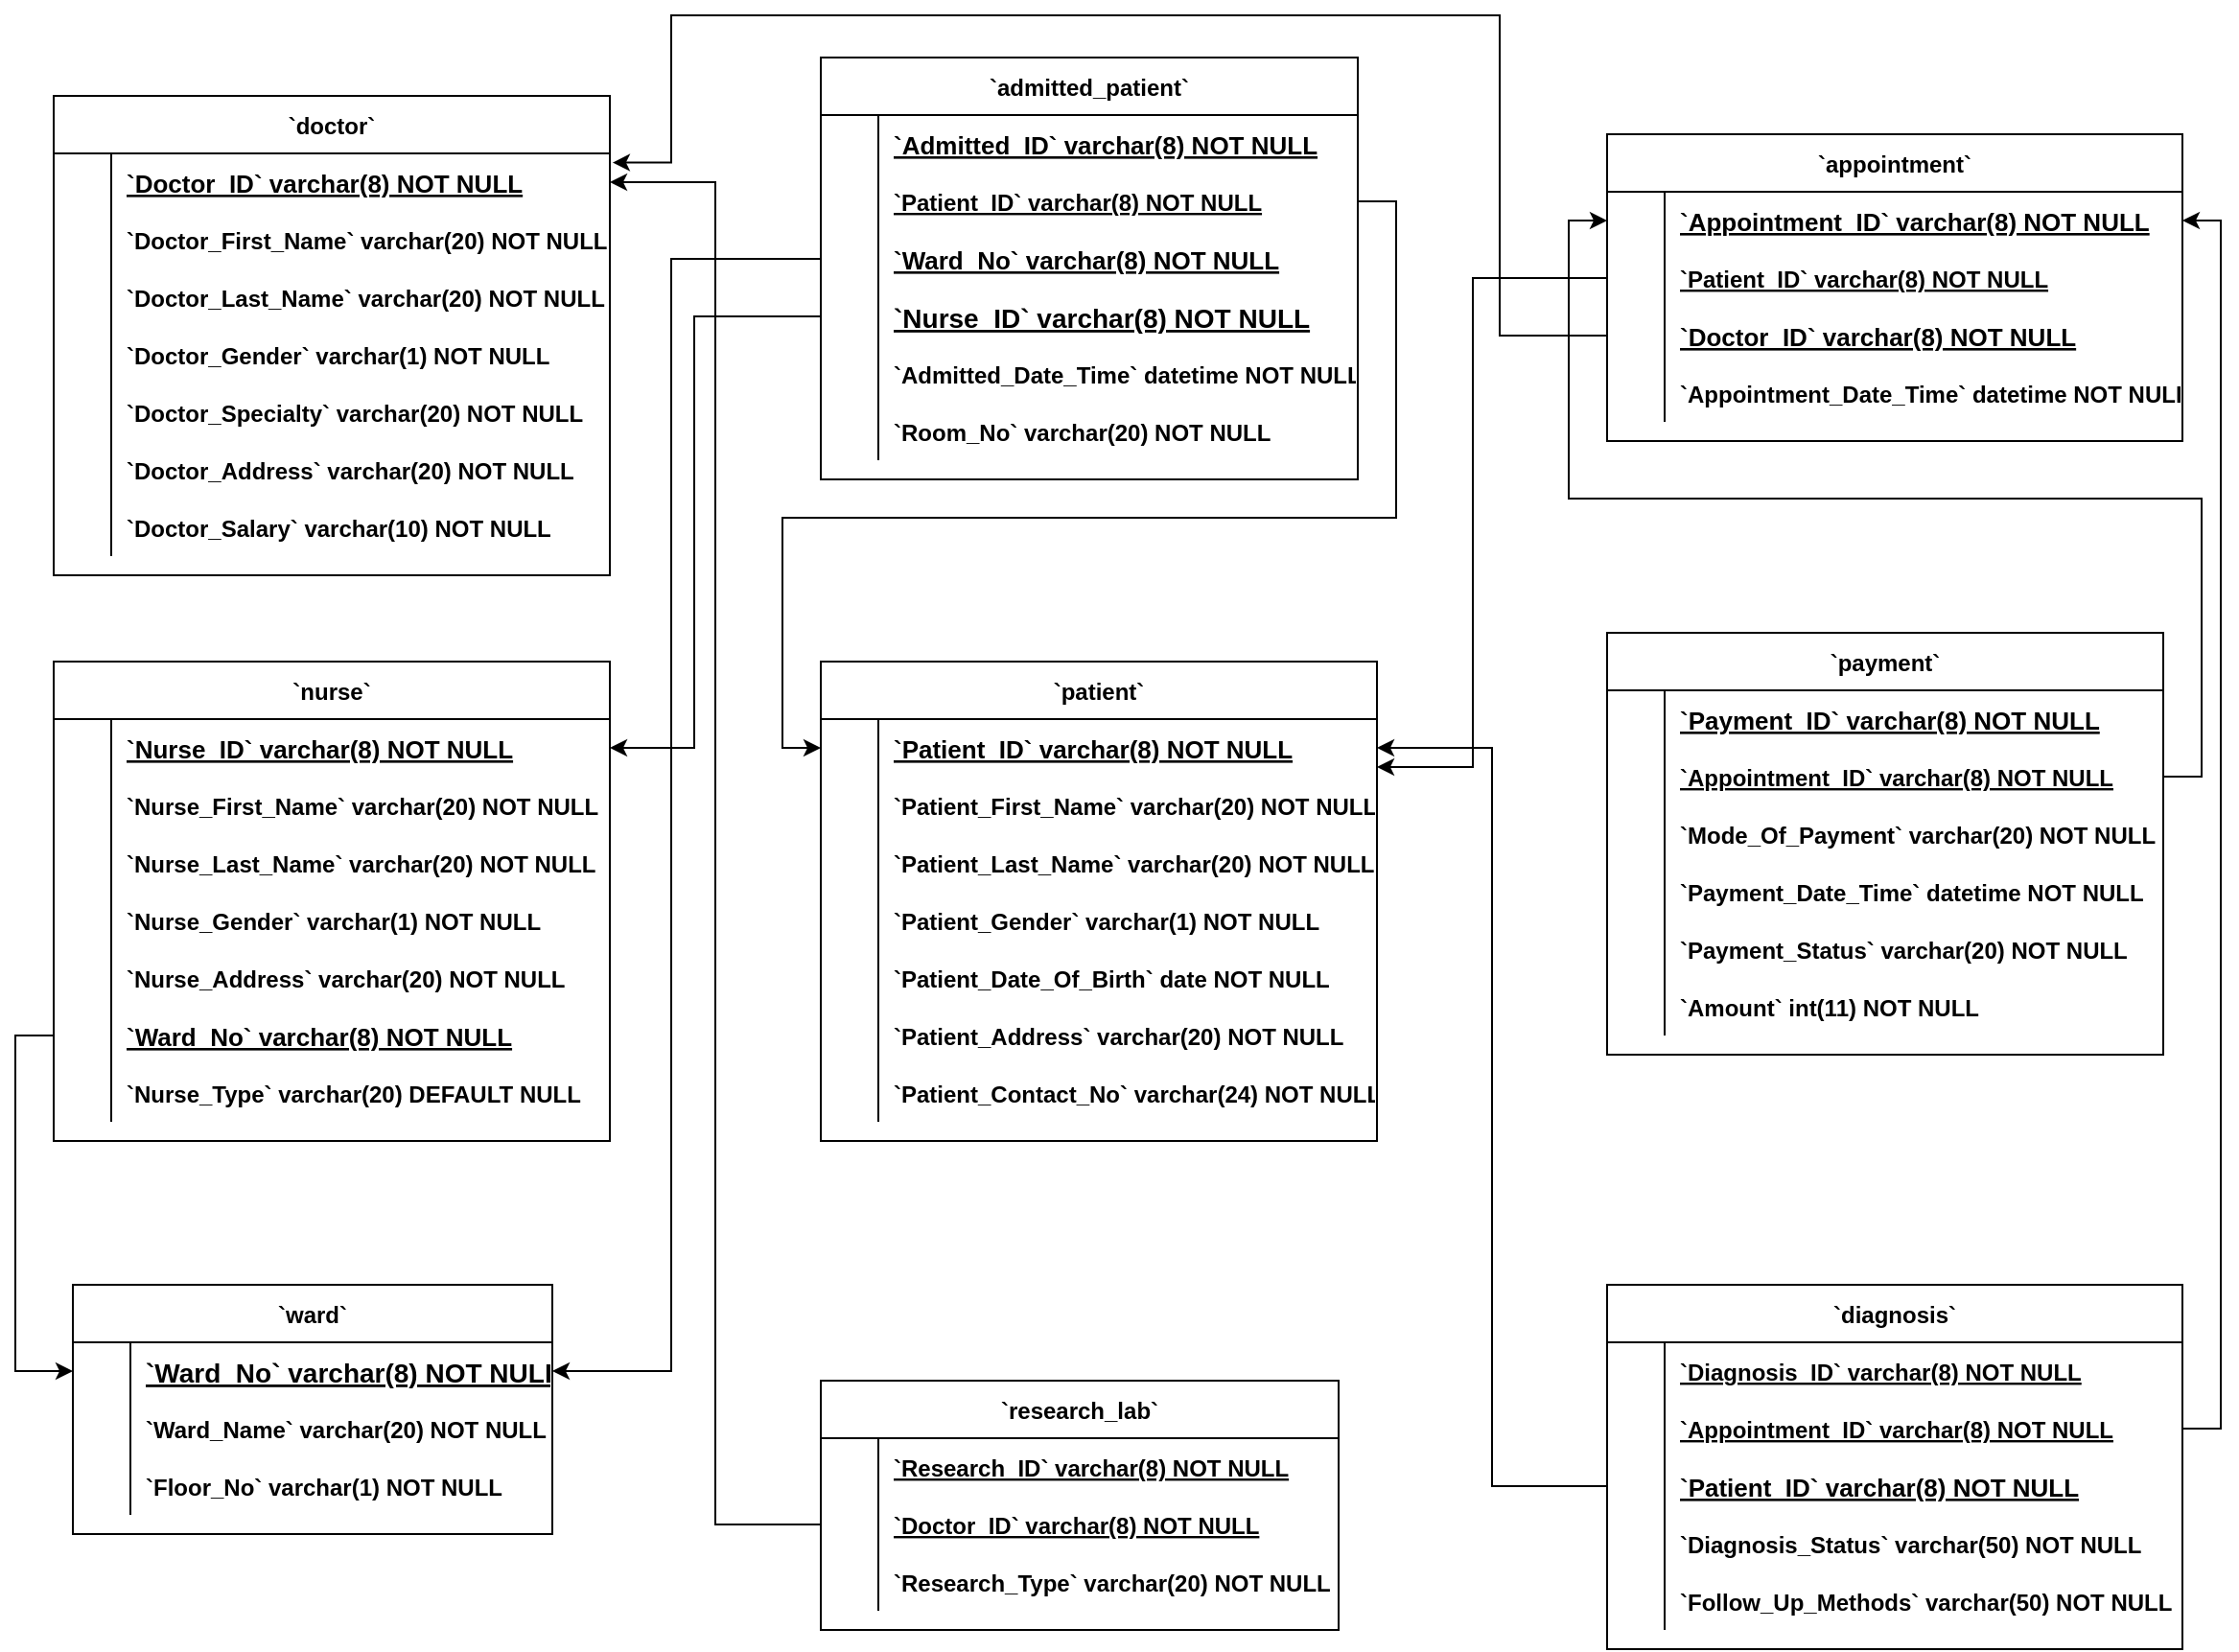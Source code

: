 <mxfile version="14.1.2" type="github">
  <diagram id="w6yrnTNW4kXafo1YS4rZ" name="Page-1">
    <mxGraphModel dx="3085" dy="847" grid="1" gridSize="12" guides="1" tooltips="0" connect="0" arrows="0" fold="1" page="1" pageScale="1" pageWidth="827" pageHeight="1169" math="0" shadow="0">
      <root>
        <mxCell id="0" />
        <mxCell id="1" parent="0" />
        <mxCell id="eoFvYkLOZdFBPjv-xkIN-1" value="`admitted_patient`" style="shape=table;startSize=30;container=1;collapsible=1;childLayout=tableLayout;fixedRows=1;rowLines=0;fontStyle=1;align=center;resizeLast=1;" parent="1" vertex="1">
          <mxGeometry x="-690" y="70" width="280" height="220" as="geometry" />
        </mxCell>
        <mxCell id="eoFvYkLOZdFBPjv-xkIN-2" value="" style="shape=partialRectangle;collapsible=0;dropTarget=0;pointerEvents=0;fillColor=none;points=[[0,0.5],[1,0.5]];portConstraint=eastwest;top=0;left=0;right=0;bottom=0;" parent="eoFvYkLOZdFBPjv-xkIN-1" vertex="1">
          <mxGeometry y="30" width="280" height="30" as="geometry" />
        </mxCell>
        <mxCell id="eoFvYkLOZdFBPjv-xkIN-3" value="" style="shape=partialRectangle;overflow=hidden;connectable=0;fillColor=none;top=0;left=0;bottom=0;right=0;" parent="eoFvYkLOZdFBPjv-xkIN-2" vertex="1">
          <mxGeometry width="30" height="30" as="geometry" />
        </mxCell>
        <mxCell id="eoFvYkLOZdFBPjv-xkIN-4" value="`Admitted_ID` varchar(8) NOT NULL" style="shape=partialRectangle;overflow=hidden;connectable=0;fillColor=none;top=0;left=0;bottom=0;right=0;align=left;spacingLeft=6;fontStyle=5;fontSize=13;" parent="eoFvYkLOZdFBPjv-xkIN-2" vertex="1">
          <mxGeometry x="30" width="250" height="30" as="geometry" />
        </mxCell>
        <mxCell id="eoFvYkLOZdFBPjv-xkIN-5" value="" style="shape=partialRectangle;collapsible=0;dropTarget=0;pointerEvents=0;fillColor=none;points=[[0,0.5],[1,0.5]];portConstraint=eastwest;top=0;left=0;right=0;bottom=0;fontStyle=1" parent="eoFvYkLOZdFBPjv-xkIN-1" vertex="1">
          <mxGeometry y="60" width="280" height="30" as="geometry" />
        </mxCell>
        <mxCell id="eoFvYkLOZdFBPjv-xkIN-6" value="" style="shape=partialRectangle;overflow=hidden;connectable=0;fillColor=none;top=0;left=0;bottom=0;right=0;fontStyle=1" parent="eoFvYkLOZdFBPjv-xkIN-5" vertex="1">
          <mxGeometry width="30" height="30" as="geometry" />
        </mxCell>
        <mxCell id="eoFvYkLOZdFBPjv-xkIN-7" value="`Patient_ID` varchar(8) NOT NULL" style="shape=partialRectangle;overflow=hidden;connectable=0;fillColor=none;top=0;left=0;bottom=0;right=0;align=left;spacingLeft=6;fontStyle=5" parent="eoFvYkLOZdFBPjv-xkIN-5" vertex="1">
          <mxGeometry x="30" width="250" height="30" as="geometry" />
        </mxCell>
        <mxCell id="eoFvYkLOZdFBPjv-xkIN-8" value="" style="shape=partialRectangle;collapsible=0;dropTarget=0;pointerEvents=0;fillColor=none;points=[[0,0.5],[1,0.5]];portConstraint=eastwest;top=0;left=0;right=0;bottom=0;fontStyle=1" parent="eoFvYkLOZdFBPjv-xkIN-1" vertex="1">
          <mxGeometry y="90" width="280" height="30" as="geometry" />
        </mxCell>
        <mxCell id="eoFvYkLOZdFBPjv-xkIN-9" value="" style="shape=partialRectangle;overflow=hidden;connectable=0;fillColor=none;top=0;left=0;bottom=0;right=0;fontStyle=1" parent="eoFvYkLOZdFBPjv-xkIN-8" vertex="1">
          <mxGeometry width="30" height="30" as="geometry" />
        </mxCell>
        <mxCell id="eoFvYkLOZdFBPjv-xkIN-10" value="`Ward_No` varchar(8) NOT NULL" style="shape=partialRectangle;overflow=hidden;connectable=0;fillColor=none;top=0;left=0;bottom=0;right=0;align=left;spacingLeft=6;fontStyle=5;fontSize=13;" parent="eoFvYkLOZdFBPjv-xkIN-8" vertex="1">
          <mxGeometry x="30" width="250" height="30" as="geometry" />
        </mxCell>
        <mxCell id="eoFvYkLOZdFBPjv-xkIN-11" value="" style="shape=partialRectangle;collapsible=0;dropTarget=0;pointerEvents=0;fillColor=none;points=[[0,0.5],[1,0.5]];portConstraint=eastwest;top=0;left=0;right=0;bottom=0;fontStyle=1" parent="eoFvYkLOZdFBPjv-xkIN-1" vertex="1">
          <mxGeometry y="120" width="280" height="30" as="geometry" />
        </mxCell>
        <mxCell id="eoFvYkLOZdFBPjv-xkIN-12" value="" style="shape=partialRectangle;overflow=hidden;connectable=0;fillColor=none;top=0;left=0;bottom=0;right=0;fontStyle=1" parent="eoFvYkLOZdFBPjv-xkIN-11" vertex="1">
          <mxGeometry width="30" height="30" as="geometry" />
        </mxCell>
        <mxCell id="eoFvYkLOZdFBPjv-xkIN-13" value="`Nurse_ID` varchar(8) NOT NULL" style="shape=partialRectangle;overflow=hidden;connectable=0;fillColor=none;top=0;left=0;bottom=0;right=0;align=left;spacingLeft=6;fontStyle=5;fontSize=14;" parent="eoFvYkLOZdFBPjv-xkIN-11" vertex="1">
          <mxGeometry x="30" width="250" height="30" as="geometry" />
        </mxCell>
        <mxCell id="eoFvYkLOZdFBPjv-xkIN-14" value="" style="shape=partialRectangle;collapsible=0;dropTarget=0;pointerEvents=0;fillColor=none;points=[[0,0.5],[1,0.5]];portConstraint=eastwest;top=0;left=0;right=0;bottom=0;fontStyle=1" parent="eoFvYkLOZdFBPjv-xkIN-1" vertex="1">
          <mxGeometry y="150" width="280" height="30" as="geometry" />
        </mxCell>
        <mxCell id="eoFvYkLOZdFBPjv-xkIN-15" value="" style="shape=partialRectangle;overflow=hidden;connectable=0;fillColor=none;top=0;left=0;bottom=0;right=0;fontStyle=1" parent="eoFvYkLOZdFBPjv-xkIN-14" vertex="1">
          <mxGeometry width="30" height="30" as="geometry" />
        </mxCell>
        <mxCell id="eoFvYkLOZdFBPjv-xkIN-16" value="`Admitted_Date_Time` datetime NOT NULL" style="shape=partialRectangle;overflow=hidden;connectable=0;fillColor=none;top=0;left=0;bottom=0;right=0;align=left;spacingLeft=6;fontStyle=1" parent="eoFvYkLOZdFBPjv-xkIN-14" vertex="1">
          <mxGeometry x="30" width="250" height="30" as="geometry" />
        </mxCell>
        <mxCell id="eoFvYkLOZdFBPjv-xkIN-17" value="" style="shape=partialRectangle;collapsible=0;dropTarget=0;pointerEvents=0;fillColor=none;points=[[0,0.5],[1,0.5]];portConstraint=eastwest;top=0;left=0;right=0;bottom=0;fontStyle=1" parent="eoFvYkLOZdFBPjv-xkIN-1" vertex="1">
          <mxGeometry y="180" width="280" height="30" as="geometry" />
        </mxCell>
        <mxCell id="eoFvYkLOZdFBPjv-xkIN-18" value="" style="shape=partialRectangle;overflow=hidden;connectable=0;fillColor=none;top=0;left=0;bottom=0;right=0;fontStyle=1" parent="eoFvYkLOZdFBPjv-xkIN-17" vertex="1">
          <mxGeometry width="30" height="30" as="geometry" />
        </mxCell>
        <mxCell id="eoFvYkLOZdFBPjv-xkIN-19" value="`Room_No` varchar(20) NOT NULL" style="shape=partialRectangle;overflow=hidden;connectable=0;fillColor=none;top=0;left=0;bottom=0;right=0;align=left;spacingLeft=6;fontStyle=1" parent="eoFvYkLOZdFBPjv-xkIN-17" vertex="1">
          <mxGeometry x="30" width="250" height="30" as="geometry" />
        </mxCell>
        <mxCell id="eoFvYkLOZdFBPjv-xkIN-20" value="`appointment`" style="shape=table;startSize=30;container=1;collapsible=1;childLayout=tableLayout;fixedRows=1;rowLines=0;fontStyle=1;align=center;resizeLast=1;" parent="1" vertex="1">
          <mxGeometry x="-280" y="110" width="300" height="160" as="geometry" />
        </mxCell>
        <mxCell id="eoFvYkLOZdFBPjv-xkIN-21" value="" style="shape=partialRectangle;collapsible=0;dropTarget=0;pointerEvents=0;fillColor=none;points=[[0,0.5],[1,0.5]];portConstraint=eastwest;top=0;left=0;right=0;bottom=0;" parent="eoFvYkLOZdFBPjv-xkIN-20" vertex="1">
          <mxGeometry y="30" width="300" height="30" as="geometry" />
        </mxCell>
        <mxCell id="eoFvYkLOZdFBPjv-xkIN-22" value="" style="shape=partialRectangle;overflow=hidden;connectable=0;fillColor=none;top=0;left=0;bottom=0;right=0;" parent="eoFvYkLOZdFBPjv-xkIN-21" vertex="1">
          <mxGeometry width="30" height="30" as="geometry" />
        </mxCell>
        <mxCell id="eoFvYkLOZdFBPjv-xkIN-23" value="`Appointment_ID` varchar(8) NOT NULL" style="shape=partialRectangle;overflow=hidden;connectable=0;fillColor=none;top=0;left=0;bottom=0;right=0;align=left;spacingLeft=6;fontStyle=5;strokeWidth=20;perimeterSpacing=0;fontSize=13;" parent="eoFvYkLOZdFBPjv-xkIN-21" vertex="1">
          <mxGeometry x="30" width="270" height="30" as="geometry" />
        </mxCell>
        <mxCell id="eoFvYkLOZdFBPjv-xkIN-24" value="" style="shape=partialRectangle;collapsible=0;dropTarget=0;pointerEvents=0;fillColor=none;points=[[0,0.5],[1,0.5]];portConstraint=eastwest;top=0;left=0;right=0;bottom=0;fontStyle=1" parent="eoFvYkLOZdFBPjv-xkIN-20" vertex="1">
          <mxGeometry y="60" width="300" height="30" as="geometry" />
        </mxCell>
        <mxCell id="eoFvYkLOZdFBPjv-xkIN-25" value="" style="shape=partialRectangle;overflow=hidden;connectable=0;fillColor=none;top=0;left=0;bottom=0;right=0;fontStyle=1" parent="eoFvYkLOZdFBPjv-xkIN-24" vertex="1">
          <mxGeometry width="30" height="30" as="geometry" />
        </mxCell>
        <mxCell id="eoFvYkLOZdFBPjv-xkIN-26" value="`Patient_ID` varchar(8) NOT NULL" style="shape=partialRectangle;overflow=hidden;connectable=0;fillColor=none;top=0;left=0;bottom=0;right=0;align=left;spacingLeft=6;fontStyle=5" parent="eoFvYkLOZdFBPjv-xkIN-24" vertex="1">
          <mxGeometry x="30" width="270" height="30" as="geometry" />
        </mxCell>
        <mxCell id="eoFvYkLOZdFBPjv-xkIN-27" value="" style="shape=partialRectangle;collapsible=0;dropTarget=0;pointerEvents=0;fillColor=none;points=[[0,0.5],[1,0.5]];portConstraint=eastwest;top=0;left=0;right=0;bottom=0;fontStyle=1" parent="eoFvYkLOZdFBPjv-xkIN-20" vertex="1">
          <mxGeometry y="90" width="300" height="30" as="geometry" />
        </mxCell>
        <mxCell id="eoFvYkLOZdFBPjv-xkIN-28" value="" style="shape=partialRectangle;overflow=hidden;connectable=0;fillColor=none;top=0;left=0;bottom=0;right=0;fontStyle=1" parent="eoFvYkLOZdFBPjv-xkIN-27" vertex="1">
          <mxGeometry width="30" height="30" as="geometry" />
        </mxCell>
        <mxCell id="eoFvYkLOZdFBPjv-xkIN-29" value="`Doctor_ID` varchar(8) NOT NULL" style="shape=partialRectangle;overflow=hidden;connectable=0;fillColor=none;top=0;left=0;bottom=0;right=0;align=left;spacingLeft=6;fontStyle=5;fontSize=13;" parent="eoFvYkLOZdFBPjv-xkIN-27" vertex="1">
          <mxGeometry x="30" width="270" height="30" as="geometry" />
        </mxCell>
        <mxCell id="eoFvYkLOZdFBPjv-xkIN-30" value="" style="shape=partialRectangle;collapsible=0;dropTarget=0;pointerEvents=0;fillColor=none;points=[[0,0.5],[1,0.5]];portConstraint=eastwest;top=0;left=0;right=0;bottom=0;fontStyle=1" parent="eoFvYkLOZdFBPjv-xkIN-20" vertex="1">
          <mxGeometry y="120" width="300" height="30" as="geometry" />
        </mxCell>
        <mxCell id="eoFvYkLOZdFBPjv-xkIN-31" value="" style="shape=partialRectangle;overflow=hidden;connectable=0;fillColor=none;top=0;left=0;bottom=0;right=0;fontStyle=1" parent="eoFvYkLOZdFBPjv-xkIN-30" vertex="1">
          <mxGeometry width="30" height="30" as="geometry" />
        </mxCell>
        <mxCell id="eoFvYkLOZdFBPjv-xkIN-32" value="`Appointment_Date_Time` datetime NOT NULL" style="shape=partialRectangle;overflow=hidden;connectable=0;fillColor=none;top=0;left=0;bottom=0;right=0;align=left;spacingLeft=6;fontStyle=1" parent="eoFvYkLOZdFBPjv-xkIN-30" vertex="1">
          <mxGeometry x="30" width="270" height="30" as="geometry" />
        </mxCell>
        <mxCell id="eoFvYkLOZdFBPjv-xkIN-33" value="`diagnosis`" style="shape=table;startSize=30;container=1;collapsible=1;childLayout=tableLayout;fixedRows=1;rowLines=0;fontStyle=1;align=center;resizeLast=1;" parent="1" vertex="1">
          <mxGeometry x="-280" y="710" width="300" height="190" as="geometry" />
        </mxCell>
        <mxCell id="eoFvYkLOZdFBPjv-xkIN-34" value="" style="shape=partialRectangle;collapsible=0;dropTarget=0;pointerEvents=0;fillColor=none;points=[[0,0.5],[1,0.5]];portConstraint=eastwest;top=0;left=0;right=0;bottom=0;fontStyle=1" parent="eoFvYkLOZdFBPjv-xkIN-33" vertex="1">
          <mxGeometry y="30" width="300" height="30" as="geometry" />
        </mxCell>
        <mxCell id="eoFvYkLOZdFBPjv-xkIN-35" value="" style="shape=partialRectangle;overflow=hidden;connectable=0;fillColor=none;top=0;left=0;bottom=0;right=0;fontStyle=1" parent="eoFvYkLOZdFBPjv-xkIN-34" vertex="1">
          <mxGeometry width="30" height="30" as="geometry" />
        </mxCell>
        <mxCell id="eoFvYkLOZdFBPjv-xkIN-36" value="`Diagnosis_ID` varchar(8) NOT NULL" style="shape=partialRectangle;overflow=hidden;connectable=0;fillColor=none;top=0;left=0;bottom=0;right=0;align=left;spacingLeft=6;fontStyle=5" parent="eoFvYkLOZdFBPjv-xkIN-34" vertex="1">
          <mxGeometry x="30" width="270" height="30" as="geometry" />
        </mxCell>
        <mxCell id="eoFvYkLOZdFBPjv-xkIN-37" value="" style="shape=partialRectangle;collapsible=0;dropTarget=0;pointerEvents=0;fillColor=none;points=[[0,0.5],[1,0.5]];portConstraint=eastwest;top=0;left=0;right=0;bottom=0;fontStyle=1" parent="eoFvYkLOZdFBPjv-xkIN-33" vertex="1">
          <mxGeometry y="60" width="300" height="30" as="geometry" />
        </mxCell>
        <mxCell id="eoFvYkLOZdFBPjv-xkIN-38" value="" style="shape=partialRectangle;overflow=hidden;connectable=0;fillColor=none;top=0;left=0;bottom=0;right=0;fontStyle=1" parent="eoFvYkLOZdFBPjv-xkIN-37" vertex="1">
          <mxGeometry width="30" height="30" as="geometry" />
        </mxCell>
        <mxCell id="eoFvYkLOZdFBPjv-xkIN-39" value="`Appointment_ID` varchar(8) NOT NULL" style="shape=partialRectangle;overflow=hidden;connectable=0;fillColor=none;top=0;left=0;bottom=0;right=0;align=left;spacingLeft=6;fontStyle=5" parent="eoFvYkLOZdFBPjv-xkIN-37" vertex="1">
          <mxGeometry x="30" width="270" height="30" as="geometry" />
        </mxCell>
        <mxCell id="aAtKsiIWv08F6Bftj9zt-1" value="" style="shape=partialRectangle;collapsible=0;dropTarget=0;pointerEvents=0;fillColor=none;points=[[0,0.5],[1,0.5]];portConstraint=eastwest;top=0;left=0;right=0;bottom=0;fontStyle=1" vertex="1" parent="eoFvYkLOZdFBPjv-xkIN-33">
          <mxGeometry y="90" width="300" height="30" as="geometry" />
        </mxCell>
        <mxCell id="aAtKsiIWv08F6Bftj9zt-2" value="" style="shape=partialRectangle;overflow=hidden;connectable=0;fillColor=none;top=0;left=0;bottom=0;right=0;fontStyle=1" vertex="1" parent="aAtKsiIWv08F6Bftj9zt-1">
          <mxGeometry width="30" height="30" as="geometry" />
        </mxCell>
        <mxCell id="aAtKsiIWv08F6Bftj9zt-3" value="`Patient_ID` varchar(8) NOT NULL" style="shape=partialRectangle;overflow=hidden;connectable=0;fillColor=none;top=0;left=0;bottom=0;right=0;align=left;spacingLeft=6;fontStyle=5;fontSize=13;strokeWidth=5;" vertex="1" parent="aAtKsiIWv08F6Bftj9zt-1">
          <mxGeometry x="30" width="270" height="30" as="geometry" />
        </mxCell>
        <mxCell id="eoFvYkLOZdFBPjv-xkIN-43" value="" style="shape=partialRectangle;collapsible=0;dropTarget=0;pointerEvents=0;fillColor=none;points=[[0,0.5],[1,0.5]];portConstraint=eastwest;top=0;left=0;right=0;bottom=0;fontStyle=1" parent="eoFvYkLOZdFBPjv-xkIN-33" vertex="1">
          <mxGeometry y="120" width="300" height="30" as="geometry" />
        </mxCell>
        <mxCell id="eoFvYkLOZdFBPjv-xkIN-44" value="" style="shape=partialRectangle;overflow=hidden;connectable=0;fillColor=none;top=0;left=0;bottom=0;right=0;fontStyle=1" parent="eoFvYkLOZdFBPjv-xkIN-43" vertex="1">
          <mxGeometry width="30" height="30" as="geometry" />
        </mxCell>
        <mxCell id="eoFvYkLOZdFBPjv-xkIN-45" value="`Diagnosis_Status` varchar(50) NOT NULL" style="shape=partialRectangle;overflow=hidden;connectable=0;fillColor=none;top=0;left=0;bottom=0;right=0;align=left;spacingLeft=6;fontStyle=1" parent="eoFvYkLOZdFBPjv-xkIN-43" vertex="1">
          <mxGeometry x="30" width="270" height="30" as="geometry" />
        </mxCell>
        <mxCell id="eoFvYkLOZdFBPjv-xkIN-46" value="" style="shape=partialRectangle;collapsible=0;dropTarget=0;pointerEvents=0;fillColor=none;points=[[0,0.5],[1,0.5]];portConstraint=eastwest;top=0;left=0;right=0;bottom=0;fontStyle=1" parent="eoFvYkLOZdFBPjv-xkIN-33" vertex="1">
          <mxGeometry y="150" width="300" height="30" as="geometry" />
        </mxCell>
        <mxCell id="eoFvYkLOZdFBPjv-xkIN-47" value="" style="shape=partialRectangle;overflow=hidden;connectable=0;fillColor=none;top=0;left=0;bottom=0;right=0;fontStyle=1" parent="eoFvYkLOZdFBPjv-xkIN-46" vertex="1">
          <mxGeometry width="30" height="30" as="geometry" />
        </mxCell>
        <mxCell id="eoFvYkLOZdFBPjv-xkIN-48" value="`Follow_Up_Methods` varchar(50) NOT NULL" style="shape=partialRectangle;overflow=hidden;connectable=0;fillColor=none;top=0;left=0;bottom=0;right=0;align=left;spacingLeft=6;fontStyle=1" parent="eoFvYkLOZdFBPjv-xkIN-46" vertex="1">
          <mxGeometry x="30" width="270" height="30" as="geometry" />
        </mxCell>
        <mxCell id="eoFvYkLOZdFBPjv-xkIN-49" value="`doctor`" style="shape=table;startSize=30;container=1;collapsible=1;childLayout=tableLayout;fixedRows=1;rowLines=0;fontStyle=1;align=center;resizeLast=1;" parent="1" vertex="1">
          <mxGeometry x="-1090" y="90" width="290" height="250" as="geometry" />
        </mxCell>
        <mxCell id="eoFvYkLOZdFBPjv-xkIN-50" value="" style="shape=partialRectangle;collapsible=0;dropTarget=0;pointerEvents=0;fillColor=none;points=[[0,0.5],[1,0.5]];portConstraint=eastwest;top=0;left=0;right=0;bottom=0;" parent="eoFvYkLOZdFBPjv-xkIN-49" vertex="1">
          <mxGeometry y="30" width="290" height="30" as="geometry" />
        </mxCell>
        <mxCell id="eoFvYkLOZdFBPjv-xkIN-51" value="" style="shape=partialRectangle;overflow=hidden;connectable=0;fillColor=none;top=0;left=0;bottom=0;right=0;" parent="eoFvYkLOZdFBPjv-xkIN-50" vertex="1">
          <mxGeometry width="30" height="30" as="geometry" />
        </mxCell>
        <mxCell id="eoFvYkLOZdFBPjv-xkIN-52" value="`Doctor_ID` varchar(8) NOT NULL" style="shape=partialRectangle;overflow=hidden;connectable=0;fillColor=none;top=0;left=0;bottom=0;right=0;align=left;spacingLeft=6;fontStyle=5;fontSize=13;" parent="eoFvYkLOZdFBPjv-xkIN-50" vertex="1">
          <mxGeometry x="30" width="260" height="30" as="geometry" />
        </mxCell>
        <mxCell id="eoFvYkLOZdFBPjv-xkIN-53" value="" style="shape=partialRectangle;collapsible=0;dropTarget=0;pointerEvents=0;fillColor=none;points=[[0,0.5],[1,0.5]];portConstraint=eastwest;top=0;left=0;right=0;bottom=0;fontStyle=1" parent="eoFvYkLOZdFBPjv-xkIN-49" vertex="1">
          <mxGeometry y="60" width="290" height="30" as="geometry" />
        </mxCell>
        <mxCell id="eoFvYkLOZdFBPjv-xkIN-54" value="" style="shape=partialRectangle;overflow=hidden;connectable=0;fillColor=none;top=0;left=0;bottom=0;right=0;fontStyle=1" parent="eoFvYkLOZdFBPjv-xkIN-53" vertex="1">
          <mxGeometry width="30" height="30" as="geometry" />
        </mxCell>
        <mxCell id="eoFvYkLOZdFBPjv-xkIN-55" value="`Doctor_First_Name` varchar(20) NOT NULL" style="shape=partialRectangle;overflow=hidden;connectable=0;fillColor=none;top=0;left=0;bottom=0;right=0;align=left;spacingLeft=6;fontStyle=1" parent="eoFvYkLOZdFBPjv-xkIN-53" vertex="1">
          <mxGeometry x="30" width="260" height="30" as="geometry" />
        </mxCell>
        <mxCell id="eoFvYkLOZdFBPjv-xkIN-56" value="" style="shape=partialRectangle;collapsible=0;dropTarget=0;pointerEvents=0;fillColor=none;points=[[0,0.5],[1,0.5]];portConstraint=eastwest;top=0;left=0;right=0;bottom=0;fontStyle=1" parent="eoFvYkLOZdFBPjv-xkIN-49" vertex="1">
          <mxGeometry y="90" width="290" height="30" as="geometry" />
        </mxCell>
        <mxCell id="eoFvYkLOZdFBPjv-xkIN-57" value="" style="shape=partialRectangle;overflow=hidden;connectable=0;fillColor=none;top=0;left=0;bottom=0;right=0;fontStyle=1" parent="eoFvYkLOZdFBPjv-xkIN-56" vertex="1">
          <mxGeometry width="30" height="30" as="geometry" />
        </mxCell>
        <mxCell id="eoFvYkLOZdFBPjv-xkIN-58" value="`Doctor_Last_Name` varchar(20) NOT NULL" style="shape=partialRectangle;overflow=hidden;connectable=0;fillColor=none;top=0;left=0;bottom=0;right=0;align=left;spacingLeft=6;fontStyle=1" parent="eoFvYkLOZdFBPjv-xkIN-56" vertex="1">
          <mxGeometry x="30" width="260" height="30" as="geometry" />
        </mxCell>
        <mxCell id="eoFvYkLOZdFBPjv-xkIN-59" value="" style="shape=partialRectangle;collapsible=0;dropTarget=0;pointerEvents=0;fillColor=none;points=[[0,0.5],[1,0.5]];portConstraint=eastwest;top=0;left=0;right=0;bottom=0;fontStyle=1" parent="eoFvYkLOZdFBPjv-xkIN-49" vertex="1">
          <mxGeometry y="120" width="290" height="30" as="geometry" />
        </mxCell>
        <mxCell id="eoFvYkLOZdFBPjv-xkIN-60" value="" style="shape=partialRectangle;overflow=hidden;connectable=0;fillColor=none;top=0;left=0;bottom=0;right=0;fontStyle=1" parent="eoFvYkLOZdFBPjv-xkIN-59" vertex="1">
          <mxGeometry width="30" height="30" as="geometry" />
        </mxCell>
        <mxCell id="eoFvYkLOZdFBPjv-xkIN-61" value="`Doctor_Gender` varchar(1) NOT NULL" style="shape=partialRectangle;overflow=hidden;connectable=0;fillColor=none;top=0;left=0;bottom=0;right=0;align=left;spacingLeft=6;fontStyle=1" parent="eoFvYkLOZdFBPjv-xkIN-59" vertex="1">
          <mxGeometry x="30" width="260" height="30" as="geometry" />
        </mxCell>
        <mxCell id="eoFvYkLOZdFBPjv-xkIN-62" value="" style="shape=partialRectangle;collapsible=0;dropTarget=0;pointerEvents=0;fillColor=none;points=[[0,0.5],[1,0.5]];portConstraint=eastwest;top=0;left=0;right=0;bottom=0;fontStyle=1" parent="eoFvYkLOZdFBPjv-xkIN-49" vertex="1">
          <mxGeometry y="150" width="290" height="30" as="geometry" />
        </mxCell>
        <mxCell id="eoFvYkLOZdFBPjv-xkIN-63" value="" style="shape=partialRectangle;overflow=hidden;connectable=0;fillColor=none;top=0;left=0;bottom=0;right=0;fontStyle=1" parent="eoFvYkLOZdFBPjv-xkIN-62" vertex="1">
          <mxGeometry width="30" height="30" as="geometry" />
        </mxCell>
        <mxCell id="eoFvYkLOZdFBPjv-xkIN-64" value="`Doctor_Specialty` varchar(20) NOT NULL" style="shape=partialRectangle;overflow=hidden;connectable=0;fillColor=none;top=0;left=0;bottom=0;right=0;align=left;spacingLeft=6;fontStyle=1" parent="eoFvYkLOZdFBPjv-xkIN-62" vertex="1">
          <mxGeometry x="30" width="260" height="30" as="geometry" />
        </mxCell>
        <mxCell id="eoFvYkLOZdFBPjv-xkIN-65" value="" style="shape=partialRectangle;collapsible=0;dropTarget=0;pointerEvents=0;fillColor=none;points=[[0,0.5],[1,0.5]];portConstraint=eastwest;top=0;left=0;right=0;bottom=0;fontStyle=1" parent="eoFvYkLOZdFBPjv-xkIN-49" vertex="1">
          <mxGeometry y="180" width="290" height="30" as="geometry" />
        </mxCell>
        <mxCell id="eoFvYkLOZdFBPjv-xkIN-66" value="" style="shape=partialRectangle;overflow=hidden;connectable=0;fillColor=none;top=0;left=0;bottom=0;right=0;fontStyle=1" parent="eoFvYkLOZdFBPjv-xkIN-65" vertex="1">
          <mxGeometry width="30" height="30" as="geometry" />
        </mxCell>
        <mxCell id="eoFvYkLOZdFBPjv-xkIN-67" value="`Doctor_Address` varchar(20) NOT NULL" style="shape=partialRectangle;overflow=hidden;connectable=0;fillColor=none;top=0;left=0;bottom=0;right=0;align=left;spacingLeft=6;fontStyle=1" parent="eoFvYkLOZdFBPjv-xkIN-65" vertex="1">
          <mxGeometry x="30" width="260" height="30" as="geometry" />
        </mxCell>
        <mxCell id="eoFvYkLOZdFBPjv-xkIN-68" value="" style="shape=partialRectangle;collapsible=0;dropTarget=0;pointerEvents=0;fillColor=none;points=[[0,0.5],[1,0.5]];portConstraint=eastwest;top=0;left=0;right=0;bottom=0;fontStyle=1" parent="eoFvYkLOZdFBPjv-xkIN-49" vertex="1">
          <mxGeometry y="210" width="290" height="30" as="geometry" />
        </mxCell>
        <mxCell id="eoFvYkLOZdFBPjv-xkIN-69" value="" style="shape=partialRectangle;overflow=hidden;connectable=0;fillColor=none;top=0;left=0;bottom=0;right=0;fontStyle=1" parent="eoFvYkLOZdFBPjv-xkIN-68" vertex="1">
          <mxGeometry width="30" height="30" as="geometry" />
        </mxCell>
        <mxCell id="eoFvYkLOZdFBPjv-xkIN-70" value="`Doctor_Salary` varchar(10) NOT NULL" style="shape=partialRectangle;overflow=hidden;connectable=0;fillColor=none;top=0;left=0;bottom=0;right=0;align=left;spacingLeft=6;fontStyle=1" parent="eoFvYkLOZdFBPjv-xkIN-68" vertex="1">
          <mxGeometry x="30" width="260" height="30" as="geometry" />
        </mxCell>
        <mxCell id="eoFvYkLOZdFBPjv-xkIN-71" value="`nurse`" style="shape=table;startSize=30;container=1;collapsible=1;childLayout=tableLayout;fixedRows=1;rowLines=0;fontStyle=1;align=center;resizeLast=1;" parent="1" vertex="1">
          <mxGeometry x="-1090" y="385" width="290" height="250" as="geometry" />
        </mxCell>
        <mxCell id="eoFvYkLOZdFBPjv-xkIN-72" value="" style="shape=partialRectangle;collapsible=0;dropTarget=0;pointerEvents=0;fillColor=none;points=[[0,0.5],[1,0.5]];portConstraint=eastwest;top=0;left=0;right=0;bottom=0;fontStyle=1" parent="eoFvYkLOZdFBPjv-xkIN-71" vertex="1">
          <mxGeometry y="30" width="290" height="30" as="geometry" />
        </mxCell>
        <mxCell id="eoFvYkLOZdFBPjv-xkIN-73" value="" style="shape=partialRectangle;overflow=hidden;connectable=0;fillColor=none;top=0;left=0;bottom=0;right=0;fontStyle=1" parent="eoFvYkLOZdFBPjv-xkIN-72" vertex="1">
          <mxGeometry width="30" height="30" as="geometry" />
        </mxCell>
        <mxCell id="eoFvYkLOZdFBPjv-xkIN-74" value="`Nurse_ID` varchar(8) NOT NULL" style="shape=partialRectangle;overflow=hidden;connectable=0;fillColor=none;top=0;left=0;bottom=0;right=0;align=left;spacingLeft=6;fontStyle=5;fontSize=13;" parent="eoFvYkLOZdFBPjv-xkIN-72" vertex="1">
          <mxGeometry x="30" width="260" height="30" as="geometry" />
        </mxCell>
        <mxCell id="eoFvYkLOZdFBPjv-xkIN-75" value="" style="shape=partialRectangle;collapsible=0;dropTarget=0;pointerEvents=0;fillColor=none;points=[[0,0.5],[1,0.5]];portConstraint=eastwest;top=0;left=0;right=0;bottom=0;fontStyle=1" parent="eoFvYkLOZdFBPjv-xkIN-71" vertex="1">
          <mxGeometry y="60" width="290" height="30" as="geometry" />
        </mxCell>
        <mxCell id="eoFvYkLOZdFBPjv-xkIN-76" value="" style="shape=partialRectangle;overflow=hidden;connectable=0;fillColor=none;top=0;left=0;bottom=0;right=0;fontStyle=1" parent="eoFvYkLOZdFBPjv-xkIN-75" vertex="1">
          <mxGeometry width="30" height="30" as="geometry" />
        </mxCell>
        <mxCell id="eoFvYkLOZdFBPjv-xkIN-77" value="`Nurse_First_Name` varchar(20) NOT NULL" style="shape=partialRectangle;overflow=hidden;connectable=0;fillColor=none;top=0;left=0;bottom=0;right=0;align=left;spacingLeft=6;fontStyle=1" parent="eoFvYkLOZdFBPjv-xkIN-75" vertex="1">
          <mxGeometry x="30" width="260" height="30" as="geometry" />
        </mxCell>
        <mxCell id="eoFvYkLOZdFBPjv-xkIN-78" value="" style="shape=partialRectangle;collapsible=0;dropTarget=0;pointerEvents=0;fillColor=none;points=[[0,0.5],[1,0.5]];portConstraint=eastwest;top=0;left=0;right=0;bottom=0;fontStyle=1" parent="eoFvYkLOZdFBPjv-xkIN-71" vertex="1">
          <mxGeometry y="90" width="290" height="30" as="geometry" />
        </mxCell>
        <mxCell id="eoFvYkLOZdFBPjv-xkIN-79" value="" style="shape=partialRectangle;overflow=hidden;connectable=0;fillColor=none;top=0;left=0;bottom=0;right=0;fontStyle=1" parent="eoFvYkLOZdFBPjv-xkIN-78" vertex="1">
          <mxGeometry width="30" height="30" as="geometry" />
        </mxCell>
        <mxCell id="eoFvYkLOZdFBPjv-xkIN-80" value="`Nurse_Last_Name` varchar(20) NOT NULL" style="shape=partialRectangle;overflow=hidden;connectable=0;fillColor=none;top=0;left=0;bottom=0;right=0;align=left;spacingLeft=6;fontStyle=1" parent="eoFvYkLOZdFBPjv-xkIN-78" vertex="1">
          <mxGeometry x="30" width="260" height="30" as="geometry" />
        </mxCell>
        <mxCell id="eoFvYkLOZdFBPjv-xkIN-81" value="" style="shape=partialRectangle;collapsible=0;dropTarget=0;pointerEvents=0;fillColor=none;points=[[0,0.5],[1,0.5]];portConstraint=eastwest;top=0;left=0;right=0;bottom=0;fontStyle=1" parent="eoFvYkLOZdFBPjv-xkIN-71" vertex="1">
          <mxGeometry y="120" width="290" height="30" as="geometry" />
        </mxCell>
        <mxCell id="eoFvYkLOZdFBPjv-xkIN-82" value="" style="shape=partialRectangle;overflow=hidden;connectable=0;fillColor=none;top=0;left=0;bottom=0;right=0;fontStyle=1" parent="eoFvYkLOZdFBPjv-xkIN-81" vertex="1">
          <mxGeometry width="30" height="30" as="geometry" />
        </mxCell>
        <mxCell id="eoFvYkLOZdFBPjv-xkIN-83" value="`Nurse_Gender` varchar(1) NOT NULL" style="shape=partialRectangle;overflow=hidden;connectable=0;fillColor=none;top=0;left=0;bottom=0;right=0;align=left;spacingLeft=6;fontStyle=1" parent="eoFvYkLOZdFBPjv-xkIN-81" vertex="1">
          <mxGeometry x="30" width="260" height="30" as="geometry" />
        </mxCell>
        <mxCell id="eoFvYkLOZdFBPjv-xkIN-84" value="" style="shape=partialRectangle;collapsible=0;dropTarget=0;pointerEvents=0;fillColor=none;points=[[0,0.5],[1,0.5]];portConstraint=eastwest;top=0;left=0;right=0;bottom=0;fontStyle=1" parent="eoFvYkLOZdFBPjv-xkIN-71" vertex="1">
          <mxGeometry y="150" width="290" height="30" as="geometry" />
        </mxCell>
        <mxCell id="eoFvYkLOZdFBPjv-xkIN-85" value="" style="shape=partialRectangle;overflow=hidden;connectable=0;fillColor=none;top=0;left=0;bottom=0;right=0;fontStyle=1" parent="eoFvYkLOZdFBPjv-xkIN-84" vertex="1">
          <mxGeometry width="30" height="30" as="geometry" />
        </mxCell>
        <mxCell id="eoFvYkLOZdFBPjv-xkIN-86" value="`Nurse_Address` varchar(20) NOT NULL" style="shape=partialRectangle;overflow=hidden;connectable=0;fillColor=none;top=0;left=0;bottom=0;right=0;align=left;spacingLeft=6;fontStyle=1" parent="eoFvYkLOZdFBPjv-xkIN-84" vertex="1">
          <mxGeometry x="30" width="260" height="30" as="geometry" />
        </mxCell>
        <mxCell id="eoFvYkLOZdFBPjv-xkIN-87" value="" style="shape=partialRectangle;collapsible=0;dropTarget=0;pointerEvents=0;fillColor=none;points=[[0,0.5],[1,0.5]];portConstraint=eastwest;top=0;left=0;right=0;bottom=0;fontStyle=1" parent="eoFvYkLOZdFBPjv-xkIN-71" vertex="1">
          <mxGeometry y="180" width="290" height="30" as="geometry" />
        </mxCell>
        <mxCell id="eoFvYkLOZdFBPjv-xkIN-88" value="" style="shape=partialRectangle;overflow=hidden;connectable=0;fillColor=none;top=0;left=0;bottom=0;right=0;fontStyle=1" parent="eoFvYkLOZdFBPjv-xkIN-87" vertex="1">
          <mxGeometry width="30" height="30" as="geometry" />
        </mxCell>
        <mxCell id="eoFvYkLOZdFBPjv-xkIN-89" value="`Ward_No` varchar(8) NOT NULL" style="shape=partialRectangle;overflow=hidden;connectable=0;fillColor=none;top=0;left=0;bottom=0;right=0;align=left;spacingLeft=6;fontStyle=5;fontSize=13;" parent="eoFvYkLOZdFBPjv-xkIN-87" vertex="1">
          <mxGeometry x="30" width="260" height="30" as="geometry" />
        </mxCell>
        <mxCell id="eoFvYkLOZdFBPjv-xkIN-90" value="" style="shape=partialRectangle;collapsible=0;dropTarget=0;pointerEvents=0;fillColor=none;points=[[0,0.5],[1,0.5]];portConstraint=eastwest;top=0;left=0;right=0;bottom=0;fontStyle=1" parent="eoFvYkLOZdFBPjv-xkIN-71" vertex="1">
          <mxGeometry y="210" width="290" height="30" as="geometry" />
        </mxCell>
        <mxCell id="eoFvYkLOZdFBPjv-xkIN-91" value="" style="shape=partialRectangle;overflow=hidden;connectable=0;fillColor=none;top=0;left=0;bottom=0;right=0;fontStyle=1" parent="eoFvYkLOZdFBPjv-xkIN-90" vertex="1">
          <mxGeometry width="30" height="30" as="geometry" />
        </mxCell>
        <mxCell id="eoFvYkLOZdFBPjv-xkIN-92" value="`Nurse_Type` varchar(20) DEFAULT NULL" style="shape=partialRectangle;overflow=hidden;connectable=0;fillColor=none;top=0;left=0;bottom=0;right=0;align=left;spacingLeft=6;fontStyle=1" parent="eoFvYkLOZdFBPjv-xkIN-90" vertex="1">
          <mxGeometry x="30" width="260" height="30" as="geometry" />
        </mxCell>
        <mxCell id="eoFvYkLOZdFBPjv-xkIN-93" value="`patient`" style="shape=table;startSize=30;container=1;collapsible=1;childLayout=tableLayout;fixedRows=1;rowLines=0;fontStyle=1;align=center;resizeLast=1;" parent="1" vertex="1">
          <mxGeometry x="-690" y="385" width="290" height="250" as="geometry" />
        </mxCell>
        <mxCell id="eoFvYkLOZdFBPjv-xkIN-94" value="" style="shape=partialRectangle;collapsible=0;dropTarget=0;pointerEvents=0;fillColor=none;points=[[0,0.5],[1,0.5]];portConstraint=eastwest;top=0;left=0;right=0;bottom=0;" parent="eoFvYkLOZdFBPjv-xkIN-93" vertex="1">
          <mxGeometry y="30" width="290" height="30" as="geometry" />
        </mxCell>
        <mxCell id="eoFvYkLOZdFBPjv-xkIN-95" value="" style="shape=partialRectangle;overflow=hidden;connectable=0;fillColor=none;top=0;left=0;bottom=0;right=0;fontStyle=1" parent="eoFvYkLOZdFBPjv-xkIN-94" vertex="1">
          <mxGeometry width="30" height="30" as="geometry" />
        </mxCell>
        <mxCell id="eoFvYkLOZdFBPjv-xkIN-96" value="`Patient_ID` varchar(8) NOT NULL" style="shape=partialRectangle;overflow=hidden;connectable=0;fillColor=none;top=0;left=0;bottom=0;right=0;align=left;spacingLeft=6;fontStyle=5;fontSize=13;" parent="eoFvYkLOZdFBPjv-xkIN-94" vertex="1">
          <mxGeometry x="30" width="260" height="30" as="geometry" />
        </mxCell>
        <mxCell id="eoFvYkLOZdFBPjv-xkIN-97" value="" style="shape=partialRectangle;collapsible=0;dropTarget=0;pointerEvents=0;fillColor=none;points=[[0,0.5],[1,0.5]];portConstraint=eastwest;top=0;left=0;right=0;bottom=0;fontStyle=1" parent="eoFvYkLOZdFBPjv-xkIN-93" vertex="1">
          <mxGeometry y="60" width="290" height="30" as="geometry" />
        </mxCell>
        <mxCell id="eoFvYkLOZdFBPjv-xkIN-98" value="" style="shape=partialRectangle;overflow=hidden;connectable=0;fillColor=none;top=0;left=0;bottom=0;right=0;fontStyle=1" parent="eoFvYkLOZdFBPjv-xkIN-97" vertex="1">
          <mxGeometry width="30" height="30" as="geometry" />
        </mxCell>
        <mxCell id="eoFvYkLOZdFBPjv-xkIN-99" value="`Patient_First_Name` varchar(20) NOT NULL" style="shape=partialRectangle;overflow=hidden;connectable=0;fillColor=none;top=0;left=0;bottom=0;right=0;align=left;spacingLeft=6;fontStyle=1" parent="eoFvYkLOZdFBPjv-xkIN-97" vertex="1">
          <mxGeometry x="30" width="260" height="30" as="geometry" />
        </mxCell>
        <mxCell id="eoFvYkLOZdFBPjv-xkIN-100" value="" style="shape=partialRectangle;collapsible=0;dropTarget=0;pointerEvents=0;fillColor=none;points=[[0,0.5],[1,0.5]];portConstraint=eastwest;top=0;left=0;right=0;bottom=0;fontStyle=1" parent="eoFvYkLOZdFBPjv-xkIN-93" vertex="1">
          <mxGeometry y="90" width="290" height="30" as="geometry" />
        </mxCell>
        <mxCell id="eoFvYkLOZdFBPjv-xkIN-101" value="" style="shape=partialRectangle;overflow=hidden;connectable=0;fillColor=none;top=0;left=0;bottom=0;right=0;fontStyle=1" parent="eoFvYkLOZdFBPjv-xkIN-100" vertex="1">
          <mxGeometry width="30" height="30" as="geometry" />
        </mxCell>
        <mxCell id="eoFvYkLOZdFBPjv-xkIN-102" value="`Patient_Last_Name` varchar(20) NOT NULL" style="shape=partialRectangle;overflow=hidden;connectable=0;fillColor=none;top=0;left=0;bottom=0;right=0;align=left;spacingLeft=6;fontStyle=1" parent="eoFvYkLOZdFBPjv-xkIN-100" vertex="1">
          <mxGeometry x="30" width="260" height="30" as="geometry" />
        </mxCell>
        <mxCell id="eoFvYkLOZdFBPjv-xkIN-103" value="" style="shape=partialRectangle;collapsible=0;dropTarget=0;pointerEvents=0;fillColor=none;points=[[0,0.5],[1,0.5]];portConstraint=eastwest;top=0;left=0;right=0;bottom=0;fontStyle=1" parent="eoFvYkLOZdFBPjv-xkIN-93" vertex="1">
          <mxGeometry y="120" width="290" height="30" as="geometry" />
        </mxCell>
        <mxCell id="eoFvYkLOZdFBPjv-xkIN-104" value="" style="shape=partialRectangle;overflow=hidden;connectable=0;fillColor=none;top=0;left=0;bottom=0;right=0;fontStyle=1" parent="eoFvYkLOZdFBPjv-xkIN-103" vertex="1">
          <mxGeometry width="30" height="30" as="geometry" />
        </mxCell>
        <mxCell id="eoFvYkLOZdFBPjv-xkIN-105" value="`Patient_Gender` varchar(1) NOT NULL" style="shape=partialRectangle;overflow=hidden;connectable=0;fillColor=none;top=0;left=0;bottom=0;right=0;align=left;spacingLeft=6;fontStyle=1" parent="eoFvYkLOZdFBPjv-xkIN-103" vertex="1">
          <mxGeometry x="30" width="260" height="30" as="geometry" />
        </mxCell>
        <mxCell id="eoFvYkLOZdFBPjv-xkIN-106" value="" style="shape=partialRectangle;collapsible=0;dropTarget=0;pointerEvents=0;fillColor=none;points=[[0,0.5],[1,0.5]];portConstraint=eastwest;top=0;left=0;right=0;bottom=0;fontStyle=1" parent="eoFvYkLOZdFBPjv-xkIN-93" vertex="1">
          <mxGeometry y="150" width="290" height="30" as="geometry" />
        </mxCell>
        <mxCell id="eoFvYkLOZdFBPjv-xkIN-107" value="" style="shape=partialRectangle;overflow=hidden;connectable=0;fillColor=none;top=0;left=0;bottom=0;right=0;fontStyle=1" parent="eoFvYkLOZdFBPjv-xkIN-106" vertex="1">
          <mxGeometry width="30" height="30" as="geometry" />
        </mxCell>
        <mxCell id="eoFvYkLOZdFBPjv-xkIN-108" value="`Patient_Date_Of_Birth` date NOT NULL" style="shape=partialRectangle;overflow=hidden;connectable=0;fillColor=none;top=0;left=0;bottom=0;right=0;align=left;spacingLeft=6;fontStyle=1" parent="eoFvYkLOZdFBPjv-xkIN-106" vertex="1">
          <mxGeometry x="30" width="260" height="30" as="geometry" />
        </mxCell>
        <mxCell id="eoFvYkLOZdFBPjv-xkIN-109" value="" style="shape=partialRectangle;collapsible=0;dropTarget=0;pointerEvents=0;fillColor=none;points=[[0,0.5],[1,0.5]];portConstraint=eastwest;top=0;left=0;right=0;bottom=0;fontStyle=1" parent="eoFvYkLOZdFBPjv-xkIN-93" vertex="1">
          <mxGeometry y="180" width="290" height="30" as="geometry" />
        </mxCell>
        <mxCell id="eoFvYkLOZdFBPjv-xkIN-110" value="" style="shape=partialRectangle;overflow=hidden;connectable=0;fillColor=none;top=0;left=0;bottom=0;right=0;fontStyle=1" parent="eoFvYkLOZdFBPjv-xkIN-109" vertex="1">
          <mxGeometry width="30" height="30" as="geometry" />
        </mxCell>
        <mxCell id="eoFvYkLOZdFBPjv-xkIN-111" value="`Patient_Address` varchar(20) NOT NULL" style="shape=partialRectangle;overflow=hidden;connectable=0;fillColor=none;top=0;left=0;bottom=0;right=0;align=left;spacingLeft=6;fontStyle=1" parent="eoFvYkLOZdFBPjv-xkIN-109" vertex="1">
          <mxGeometry x="30" width="260" height="30" as="geometry" />
        </mxCell>
        <mxCell id="eoFvYkLOZdFBPjv-xkIN-112" value="" style="shape=partialRectangle;collapsible=0;dropTarget=0;pointerEvents=0;fillColor=none;points=[[0,0.5],[1,0.5]];portConstraint=eastwest;top=0;left=0;right=0;bottom=0;fontStyle=1" parent="eoFvYkLOZdFBPjv-xkIN-93" vertex="1">
          <mxGeometry y="210" width="290" height="30" as="geometry" />
        </mxCell>
        <mxCell id="eoFvYkLOZdFBPjv-xkIN-113" value="" style="shape=partialRectangle;overflow=hidden;connectable=0;fillColor=none;top=0;left=0;bottom=0;right=0;fontStyle=1" parent="eoFvYkLOZdFBPjv-xkIN-112" vertex="1">
          <mxGeometry width="30" height="30" as="geometry" />
        </mxCell>
        <mxCell id="eoFvYkLOZdFBPjv-xkIN-114" value="`Patient_Contact_No` varchar(24) NOT NULL" style="shape=partialRectangle;overflow=hidden;connectable=0;fillColor=none;top=0;left=0;bottom=0;right=0;align=left;spacingLeft=6;fontStyle=1" parent="eoFvYkLOZdFBPjv-xkIN-112" vertex="1">
          <mxGeometry x="30" width="260" height="30" as="geometry" />
        </mxCell>
        <mxCell id="eoFvYkLOZdFBPjv-xkIN-115" value="`payment`" style="shape=table;startSize=30;container=1;collapsible=1;childLayout=tableLayout;fixedRows=1;rowLines=0;fontStyle=1;align=center;resizeLast=1;" parent="1" vertex="1">
          <mxGeometry x="-280" y="370" width="290" height="220" as="geometry" />
        </mxCell>
        <mxCell id="eoFvYkLOZdFBPjv-xkIN-116" value="" style="shape=partialRectangle;collapsible=0;dropTarget=0;pointerEvents=0;fillColor=none;points=[[0,0.5],[1,0.5]];portConstraint=eastwest;top=0;left=0;right=0;bottom=0;fontStyle=1" parent="eoFvYkLOZdFBPjv-xkIN-115" vertex="1">
          <mxGeometry y="30" width="290" height="30" as="geometry" />
        </mxCell>
        <mxCell id="eoFvYkLOZdFBPjv-xkIN-117" value="" style="shape=partialRectangle;overflow=hidden;connectable=0;fillColor=none;top=0;left=0;bottom=0;right=0;fontStyle=1" parent="eoFvYkLOZdFBPjv-xkIN-116" vertex="1">
          <mxGeometry width="30" height="30" as="geometry" />
        </mxCell>
        <mxCell id="eoFvYkLOZdFBPjv-xkIN-118" value="`Payment_ID` varchar(8) NOT NULL" style="shape=partialRectangle;overflow=hidden;connectable=0;fillColor=none;top=0;left=0;bottom=0;right=0;align=left;spacingLeft=6;fontStyle=5;fontSize=13;" parent="eoFvYkLOZdFBPjv-xkIN-116" vertex="1">
          <mxGeometry x="30" width="260" height="30" as="geometry" />
        </mxCell>
        <mxCell id="eoFvYkLOZdFBPjv-xkIN-119" value="" style="shape=partialRectangle;collapsible=0;dropTarget=0;pointerEvents=0;fillColor=none;points=[[0,0.5],[1,0.5]];portConstraint=eastwest;top=0;left=0;right=0;bottom=0;fontStyle=1" parent="eoFvYkLOZdFBPjv-xkIN-115" vertex="1">
          <mxGeometry y="60" width="290" height="30" as="geometry" />
        </mxCell>
        <mxCell id="eoFvYkLOZdFBPjv-xkIN-120" value="" style="shape=partialRectangle;overflow=hidden;connectable=0;fillColor=none;top=0;left=0;bottom=0;right=0;fontStyle=1" parent="eoFvYkLOZdFBPjv-xkIN-119" vertex="1">
          <mxGeometry width="30" height="30" as="geometry" />
        </mxCell>
        <mxCell id="eoFvYkLOZdFBPjv-xkIN-121" value="`Appointment_ID` varchar(8) NOT NULL" style="shape=partialRectangle;overflow=hidden;connectable=0;fillColor=none;top=0;left=0;bottom=0;right=0;align=left;spacingLeft=6;fontStyle=5" parent="eoFvYkLOZdFBPjv-xkIN-119" vertex="1">
          <mxGeometry x="30" width="260" height="30" as="geometry" />
        </mxCell>
        <mxCell id="eoFvYkLOZdFBPjv-xkIN-122" value="" style="shape=partialRectangle;collapsible=0;dropTarget=0;pointerEvents=0;fillColor=none;points=[[0,0.5],[1,0.5]];portConstraint=eastwest;top=0;left=0;right=0;bottom=0;fontStyle=1" parent="eoFvYkLOZdFBPjv-xkIN-115" vertex="1">
          <mxGeometry y="90" width="290" height="30" as="geometry" />
        </mxCell>
        <mxCell id="eoFvYkLOZdFBPjv-xkIN-123" value="" style="shape=partialRectangle;overflow=hidden;connectable=0;fillColor=none;top=0;left=0;bottom=0;right=0;fontStyle=1" parent="eoFvYkLOZdFBPjv-xkIN-122" vertex="1">
          <mxGeometry width="30" height="30" as="geometry" />
        </mxCell>
        <mxCell id="eoFvYkLOZdFBPjv-xkIN-124" value="`Mode_Of_Payment` varchar(20) NOT NULL" style="shape=partialRectangle;overflow=hidden;connectable=0;fillColor=none;top=0;left=0;bottom=0;right=0;align=left;spacingLeft=6;fontStyle=1" parent="eoFvYkLOZdFBPjv-xkIN-122" vertex="1">
          <mxGeometry x="30" width="260" height="30" as="geometry" />
        </mxCell>
        <mxCell id="eoFvYkLOZdFBPjv-xkIN-125" value="" style="shape=partialRectangle;collapsible=0;dropTarget=0;pointerEvents=0;fillColor=none;points=[[0,0.5],[1,0.5]];portConstraint=eastwest;top=0;left=0;right=0;bottom=0;fontStyle=1" parent="eoFvYkLOZdFBPjv-xkIN-115" vertex="1">
          <mxGeometry y="120" width="290" height="30" as="geometry" />
        </mxCell>
        <mxCell id="eoFvYkLOZdFBPjv-xkIN-126" value="" style="shape=partialRectangle;overflow=hidden;connectable=0;fillColor=none;top=0;left=0;bottom=0;right=0;fontStyle=1" parent="eoFvYkLOZdFBPjv-xkIN-125" vertex="1">
          <mxGeometry width="30" height="30" as="geometry" />
        </mxCell>
        <mxCell id="eoFvYkLOZdFBPjv-xkIN-127" value="`Payment_Date_Time` datetime NOT NULL" style="shape=partialRectangle;overflow=hidden;connectable=0;fillColor=none;top=0;left=0;bottom=0;right=0;align=left;spacingLeft=6;fontStyle=1" parent="eoFvYkLOZdFBPjv-xkIN-125" vertex="1">
          <mxGeometry x="30" width="260" height="30" as="geometry" />
        </mxCell>
        <mxCell id="eoFvYkLOZdFBPjv-xkIN-128" value="" style="shape=partialRectangle;collapsible=0;dropTarget=0;pointerEvents=0;fillColor=none;points=[[0,0.5],[1,0.5]];portConstraint=eastwest;top=0;left=0;right=0;bottom=0;fontStyle=1" parent="eoFvYkLOZdFBPjv-xkIN-115" vertex="1">
          <mxGeometry y="150" width="290" height="30" as="geometry" />
        </mxCell>
        <mxCell id="eoFvYkLOZdFBPjv-xkIN-129" value="" style="shape=partialRectangle;overflow=hidden;connectable=0;fillColor=none;top=0;left=0;bottom=0;right=0;fontStyle=1" parent="eoFvYkLOZdFBPjv-xkIN-128" vertex="1">
          <mxGeometry width="30" height="30" as="geometry" />
        </mxCell>
        <mxCell id="eoFvYkLOZdFBPjv-xkIN-130" value="`Payment_Status` varchar(20) NOT NULL" style="shape=partialRectangle;overflow=hidden;connectable=0;fillColor=none;top=0;left=0;bottom=0;right=0;align=left;spacingLeft=6;fontStyle=1" parent="eoFvYkLOZdFBPjv-xkIN-128" vertex="1">
          <mxGeometry x="30" width="260" height="30" as="geometry" />
        </mxCell>
        <mxCell id="eoFvYkLOZdFBPjv-xkIN-131" value="" style="shape=partialRectangle;collapsible=0;dropTarget=0;pointerEvents=0;fillColor=none;points=[[0,0.5],[1,0.5]];portConstraint=eastwest;top=0;left=0;right=0;bottom=0;fontStyle=1" parent="eoFvYkLOZdFBPjv-xkIN-115" vertex="1">
          <mxGeometry y="180" width="290" height="30" as="geometry" />
        </mxCell>
        <mxCell id="eoFvYkLOZdFBPjv-xkIN-132" value="" style="shape=partialRectangle;overflow=hidden;connectable=0;fillColor=none;top=0;left=0;bottom=0;right=0;fontStyle=1" parent="eoFvYkLOZdFBPjv-xkIN-131" vertex="1">
          <mxGeometry width="30" height="30" as="geometry" />
        </mxCell>
        <mxCell id="eoFvYkLOZdFBPjv-xkIN-133" value="`Amount` int(11) NOT NULL" style="shape=partialRectangle;overflow=hidden;connectable=0;fillColor=none;top=0;left=0;bottom=0;right=0;align=left;spacingLeft=6;fontStyle=1" parent="eoFvYkLOZdFBPjv-xkIN-131" vertex="1">
          <mxGeometry x="30" width="260" height="30" as="geometry" />
        </mxCell>
        <mxCell id="eoFvYkLOZdFBPjv-xkIN-134" value="`research_lab`" style="shape=table;startSize=30;container=1;collapsible=1;childLayout=tableLayout;fixedRows=1;rowLines=0;fontStyle=1;align=center;resizeLast=1;" parent="1" vertex="1">
          <mxGeometry x="-690" y="760" width="270" height="130" as="geometry" />
        </mxCell>
        <mxCell id="eoFvYkLOZdFBPjv-xkIN-135" value="" style="shape=partialRectangle;collapsible=0;dropTarget=0;pointerEvents=0;fillColor=none;points=[[0,0.5],[1,0.5]];portConstraint=eastwest;top=0;left=0;right=0;bottom=0;" parent="eoFvYkLOZdFBPjv-xkIN-134" vertex="1">
          <mxGeometry y="30" width="270" height="30" as="geometry" />
        </mxCell>
        <mxCell id="eoFvYkLOZdFBPjv-xkIN-136" value="" style="shape=partialRectangle;overflow=hidden;connectable=0;fillColor=none;top=0;left=0;bottom=0;right=0;fontStyle=1" parent="eoFvYkLOZdFBPjv-xkIN-135" vertex="1">
          <mxGeometry width="30" height="30" as="geometry" />
        </mxCell>
        <mxCell id="eoFvYkLOZdFBPjv-xkIN-137" value="`Research_ID` varchar(8) NOT NULL" style="shape=partialRectangle;overflow=hidden;connectable=0;fillColor=none;top=0;left=0;bottom=0;right=0;align=left;spacingLeft=6;fontStyle=5" parent="eoFvYkLOZdFBPjv-xkIN-135" vertex="1">
          <mxGeometry x="30" width="240" height="30" as="geometry" />
        </mxCell>
        <mxCell id="eoFvYkLOZdFBPjv-xkIN-138" value="" style="shape=partialRectangle;collapsible=0;dropTarget=0;pointerEvents=0;fillColor=none;points=[[0,0.5],[1,0.5]];portConstraint=eastwest;top=0;left=0;right=0;bottom=0;" parent="eoFvYkLOZdFBPjv-xkIN-134" vertex="1">
          <mxGeometry y="60" width="270" height="30" as="geometry" />
        </mxCell>
        <mxCell id="eoFvYkLOZdFBPjv-xkIN-139" value="" style="shape=partialRectangle;overflow=hidden;connectable=0;fillColor=none;top=0;left=0;bottom=0;right=0;fontStyle=1" parent="eoFvYkLOZdFBPjv-xkIN-138" vertex="1">
          <mxGeometry width="30" height="30" as="geometry" />
        </mxCell>
        <mxCell id="eoFvYkLOZdFBPjv-xkIN-140" value="`Doctor_ID` varchar(8) NOT NULL" style="shape=partialRectangle;overflow=hidden;connectable=0;fillColor=none;top=0;left=0;bottom=0;right=0;align=left;spacingLeft=6;fontStyle=5" parent="eoFvYkLOZdFBPjv-xkIN-138" vertex="1">
          <mxGeometry x="30" width="240" height="30" as="geometry" />
        </mxCell>
        <mxCell id="eoFvYkLOZdFBPjv-xkIN-141" value="" style="shape=partialRectangle;collapsible=0;dropTarget=0;pointerEvents=0;fillColor=none;points=[[0,0.5],[1,0.5]];portConstraint=eastwest;top=0;left=0;right=0;bottom=0;" parent="eoFvYkLOZdFBPjv-xkIN-134" vertex="1">
          <mxGeometry y="90" width="270" height="30" as="geometry" />
        </mxCell>
        <mxCell id="eoFvYkLOZdFBPjv-xkIN-142" value="" style="shape=partialRectangle;overflow=hidden;connectable=0;fillColor=none;top=0;left=0;bottom=0;right=0;fontStyle=1" parent="eoFvYkLOZdFBPjv-xkIN-141" vertex="1">
          <mxGeometry width="30" height="30" as="geometry" />
        </mxCell>
        <mxCell id="eoFvYkLOZdFBPjv-xkIN-143" value="`Research_Type` varchar(20) NOT NULL" style="shape=partialRectangle;overflow=hidden;connectable=0;fillColor=none;top=0;left=0;bottom=0;right=0;align=left;spacingLeft=6;fontStyle=1" parent="eoFvYkLOZdFBPjv-xkIN-141" vertex="1">
          <mxGeometry x="30" width="240" height="30" as="geometry" />
        </mxCell>
        <mxCell id="eoFvYkLOZdFBPjv-xkIN-144" value="`ward`" style="shape=table;startSize=30;container=1;collapsible=1;childLayout=tableLayout;fixedRows=1;rowLines=0;fontStyle=1;align=center;resizeLast=1;" parent="1" vertex="1">
          <mxGeometry x="-1080" y="710" width="250" height="130" as="geometry" />
        </mxCell>
        <mxCell id="eoFvYkLOZdFBPjv-xkIN-145" value="" style="shape=partialRectangle;collapsible=0;dropTarget=0;pointerEvents=0;fillColor=none;points=[[0,0.5],[1,0.5]];portConstraint=eastwest;top=0;left=0;right=0;bottom=0;fontStyle=1" parent="eoFvYkLOZdFBPjv-xkIN-144" vertex="1">
          <mxGeometry y="30" width="250" height="30" as="geometry" />
        </mxCell>
        <mxCell id="eoFvYkLOZdFBPjv-xkIN-146" value="" style="shape=partialRectangle;overflow=hidden;connectable=0;fillColor=none;top=0;left=0;bottom=0;right=0;fontStyle=1" parent="eoFvYkLOZdFBPjv-xkIN-145" vertex="1">
          <mxGeometry width="30" height="30" as="geometry" />
        </mxCell>
        <mxCell id="eoFvYkLOZdFBPjv-xkIN-147" value="`Ward_No` varchar(8) NOT NULL" style="shape=partialRectangle;overflow=hidden;connectable=0;fillColor=none;top=0;left=0;bottom=0;right=0;align=left;spacingLeft=6;fontStyle=5;fontSize=14;" parent="eoFvYkLOZdFBPjv-xkIN-145" vertex="1">
          <mxGeometry x="30" width="220" height="30" as="geometry" />
        </mxCell>
        <mxCell id="eoFvYkLOZdFBPjv-xkIN-148" value="" style="shape=partialRectangle;collapsible=0;dropTarget=0;pointerEvents=0;fillColor=none;points=[[0,0.5],[1,0.5]];portConstraint=eastwest;top=0;left=0;right=0;bottom=0;fontStyle=1" parent="eoFvYkLOZdFBPjv-xkIN-144" vertex="1">
          <mxGeometry y="60" width="250" height="30" as="geometry" />
        </mxCell>
        <mxCell id="eoFvYkLOZdFBPjv-xkIN-149" value="" style="shape=partialRectangle;overflow=hidden;connectable=0;fillColor=none;top=0;left=0;bottom=0;right=0;fontStyle=1" parent="eoFvYkLOZdFBPjv-xkIN-148" vertex="1">
          <mxGeometry width="30" height="30" as="geometry" />
        </mxCell>
        <mxCell id="eoFvYkLOZdFBPjv-xkIN-150" value="`Ward_Name` varchar(20) NOT NULL" style="shape=partialRectangle;overflow=hidden;connectable=0;fillColor=none;top=0;left=0;bottom=0;right=0;align=left;spacingLeft=6;fontStyle=1" parent="eoFvYkLOZdFBPjv-xkIN-148" vertex="1">
          <mxGeometry x="30" width="220" height="30" as="geometry" />
        </mxCell>
        <mxCell id="eoFvYkLOZdFBPjv-xkIN-151" value="" style="shape=partialRectangle;collapsible=0;dropTarget=0;pointerEvents=0;fillColor=none;points=[[0,0.5],[1,0.5]];portConstraint=eastwest;top=0;left=0;right=0;bottom=0;fontStyle=1" parent="eoFvYkLOZdFBPjv-xkIN-144" vertex="1">
          <mxGeometry y="90" width="250" height="30" as="geometry" />
        </mxCell>
        <mxCell id="eoFvYkLOZdFBPjv-xkIN-152" value="" style="shape=partialRectangle;overflow=hidden;connectable=0;fillColor=none;top=0;left=0;bottom=0;right=0;fontStyle=1" parent="eoFvYkLOZdFBPjv-xkIN-151" vertex="1">
          <mxGeometry width="30" height="30" as="geometry" />
        </mxCell>
        <mxCell id="eoFvYkLOZdFBPjv-xkIN-153" value="`Floor_No` varchar(1) NOT NULL" style="shape=partialRectangle;overflow=hidden;connectable=0;fillColor=none;top=0;left=0;bottom=0;right=0;align=left;spacingLeft=6;fontStyle=1" parent="eoFvYkLOZdFBPjv-xkIN-151" vertex="1">
          <mxGeometry x="30" width="220" height="30" as="geometry" />
        </mxCell>
        <mxCell id="aAtKsiIWv08F6Bftj9zt-4" style="edgeStyle=orthogonalEdgeStyle;rounded=0;orthogonalLoop=1;jettySize=auto;html=1;entryX=1;entryY=0.5;entryDx=0;entryDy=0;" edge="1" parent="1" source="aAtKsiIWv08F6Bftj9zt-1" target="eoFvYkLOZdFBPjv-xkIN-94">
          <mxGeometry relative="1" as="geometry" />
        </mxCell>
        <mxCell id="aAtKsiIWv08F6Bftj9zt-7" style="edgeStyle=orthogonalEdgeStyle;rounded=0;orthogonalLoop=1;jettySize=auto;html=1;entryX=1;entryY=0.833;entryDx=0;entryDy=0;entryPerimeter=0;" edge="1" parent="1" source="eoFvYkLOZdFBPjv-xkIN-24" target="eoFvYkLOZdFBPjv-xkIN-94">
          <mxGeometry relative="1" as="geometry">
            <Array as="points">
              <mxPoint x="-350" y="185" />
              <mxPoint x="-350" y="440" />
            </Array>
          </mxGeometry>
        </mxCell>
        <mxCell id="aAtKsiIWv08F6Bftj9zt-8" style="edgeStyle=orthogonalEdgeStyle;rounded=0;orthogonalLoop=1;jettySize=auto;html=1;entryX=0;entryY=0.5;entryDx=0;entryDy=0;" edge="1" parent="1" source="eoFvYkLOZdFBPjv-xkIN-5" target="eoFvYkLOZdFBPjv-xkIN-94">
          <mxGeometry relative="1" as="geometry">
            <mxPoint x="-710" y="320" as="targetPoint" />
            <Array as="points">
              <mxPoint x="-390" y="145" />
              <mxPoint x="-390" y="310" />
              <mxPoint x="-710" y="310" />
              <mxPoint x="-710" y="430" />
            </Array>
          </mxGeometry>
        </mxCell>
        <mxCell id="aAtKsiIWv08F6Bftj9zt-9" style="edgeStyle=orthogonalEdgeStyle;rounded=0;orthogonalLoop=1;jettySize=auto;html=1;entryX=1;entryY=0.5;entryDx=0;entryDy=0;" edge="1" parent="1" source="eoFvYkLOZdFBPjv-xkIN-138" target="eoFvYkLOZdFBPjv-xkIN-50">
          <mxGeometry relative="1" as="geometry">
            <mxPoint x="-780" y="144" as="targetPoint" />
          </mxGeometry>
        </mxCell>
        <mxCell id="aAtKsiIWv08F6Bftj9zt-13" style="edgeStyle=orthogonalEdgeStyle;rounded=0;orthogonalLoop=1;jettySize=auto;html=1;entryX=0;entryY=0.5;entryDx=0;entryDy=0;fontFamily=Verdana;fontSize=13;fontColor=#000000;" edge="1" parent="1" source="eoFvYkLOZdFBPjv-xkIN-87" target="eoFvYkLOZdFBPjv-xkIN-145">
          <mxGeometry relative="1" as="geometry" />
        </mxCell>
        <mxCell id="aAtKsiIWv08F6Bftj9zt-14" style="edgeStyle=orthogonalEdgeStyle;rounded=0;orthogonalLoop=1;jettySize=auto;html=1;entryX=1;entryY=0.5;entryDx=0;entryDy=0;fontFamily=Verdana;fontSize=13;fontColor=#000000;" edge="1" parent="1" source="eoFvYkLOZdFBPjv-xkIN-11" target="eoFvYkLOZdFBPjv-xkIN-72">
          <mxGeometry relative="1" as="geometry">
            <Array as="points">
              <mxPoint x="-756" y="205" />
              <mxPoint x="-756" y="430" />
            </Array>
          </mxGeometry>
        </mxCell>
        <mxCell id="aAtKsiIWv08F6Bftj9zt-15" style="edgeStyle=orthogonalEdgeStyle;rounded=0;orthogonalLoop=1;jettySize=auto;html=1;entryX=1;entryY=0.5;entryDx=0;entryDy=0;fontFamily=Verdana;fontSize=13;fontColor=#000000;" edge="1" parent="1" source="eoFvYkLOZdFBPjv-xkIN-8" target="eoFvYkLOZdFBPjv-xkIN-145">
          <mxGeometry relative="1" as="geometry">
            <Array as="points">
              <mxPoint x="-768" y="175" />
              <mxPoint x="-768" y="755" />
            </Array>
          </mxGeometry>
        </mxCell>
        <mxCell id="aAtKsiIWv08F6Bftj9zt-16" style="edgeStyle=orthogonalEdgeStyle;rounded=0;orthogonalLoop=1;jettySize=auto;html=1;entryX=1.005;entryY=0.159;entryDx=0;entryDy=0;entryPerimeter=0;fontFamily=Verdana;fontSize=13;fontColor=#000000;" edge="1" parent="1" source="eoFvYkLOZdFBPjv-xkIN-27" target="eoFvYkLOZdFBPjv-xkIN-50">
          <mxGeometry relative="1" as="geometry">
            <Array as="points">
              <mxPoint x="-336" y="215" />
              <mxPoint x="-336" y="48" />
              <mxPoint x="-768" y="48" />
              <mxPoint x="-768" y="125" />
            </Array>
          </mxGeometry>
        </mxCell>
        <mxCell id="aAtKsiIWv08F6Bftj9zt-17" style="edgeStyle=orthogonalEdgeStyle;rounded=0;orthogonalLoop=1;jettySize=auto;html=1;entryX=0;entryY=0.5;entryDx=0;entryDy=0;fontFamily=Verdana;fontSize=14;fontColor=#000000;" edge="1" parent="1" source="eoFvYkLOZdFBPjv-xkIN-119" target="eoFvYkLOZdFBPjv-xkIN-21">
          <mxGeometry relative="1" as="geometry" />
        </mxCell>
        <mxCell id="aAtKsiIWv08F6Bftj9zt-18" style="edgeStyle=orthogonalEdgeStyle;rounded=0;orthogonalLoop=1;jettySize=auto;html=1;entryX=1;entryY=0.5;entryDx=0;entryDy=0;fontFamily=Verdana;fontSize=14;fontColor=#000000;" edge="1" parent="1" source="eoFvYkLOZdFBPjv-xkIN-37" target="eoFvYkLOZdFBPjv-xkIN-21">
          <mxGeometry relative="1" as="geometry">
            <Array as="points">
              <mxPoint x="40" y="785" />
              <mxPoint x="40" y="155" />
            </Array>
          </mxGeometry>
        </mxCell>
      </root>
    </mxGraphModel>
  </diagram>
</mxfile>

